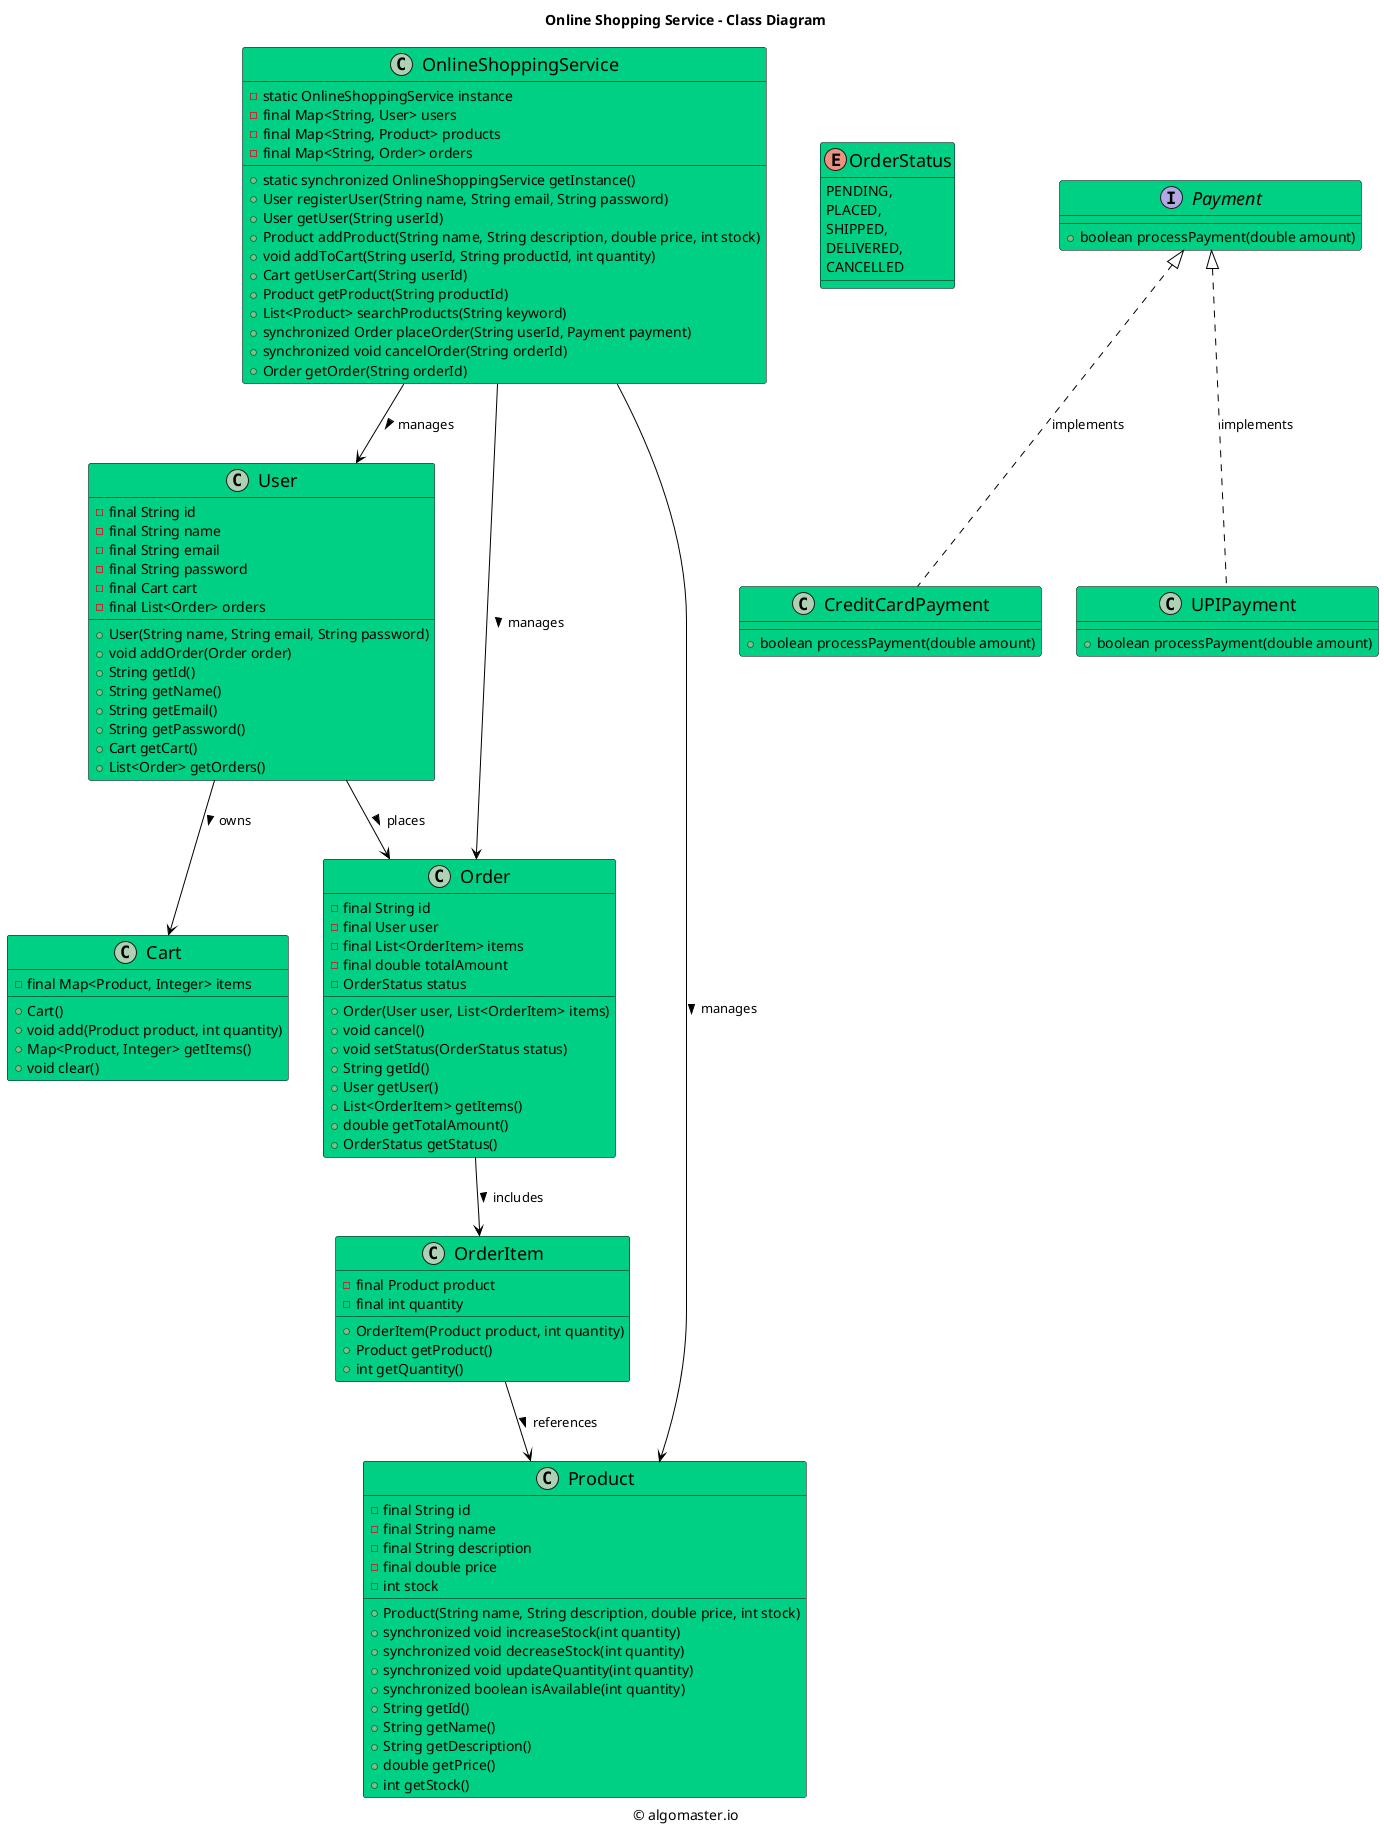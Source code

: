 ```plantuml
@startuml

title Online Shopping Service - Class Diagram

caption © algomaster.io

skinparam backgroundColor white
skinparam wrapWidth 500

skinparam class {
  BackgroundColor #00D084
  BorderColor black
  ArrowColor black
  FontSize 18
}

class OnlineShoppingService {
    - static OnlineShoppingService instance
    - final Map<String, User> users
    - final Map<String, Product> products
    - final Map<String, Order> orders
    + static synchronized OnlineShoppingService getInstance()
    + User registerUser(String name, String email, String password)
    + User getUser(String userId)
    + Product addProduct(String name, String description, double price, int stock)
    + void addToCart(String userId, String productId, int quantity)
    + Cart getUserCart(String userId)
    + Product getProduct(String productId)
    + List<Product> searchProducts(String keyword)
    + synchronized Order placeOrder(String userId, Payment payment)
    + synchronized void cancelOrder(String orderId)
    + Order getOrder(String orderId)
}

class User {
    - final String id
    - final String name
    - final String email
    - final String password
    - final Cart cart
    - final List<Order> orders
    + User(String name, String email, String password)
    + void addOrder(Order order)
    + String getId()
    + String getName()
    + String getEmail()
    + String getPassword()
    + Cart getCart()
    + List<Order> getOrders()
}

class Order {
    - final String id
    - final User user
    - final List<OrderItem> items
    - final double totalAmount
    - OrderStatus status
    + Order(User user, List<OrderItem> items)
    + void cancel()
    + void setStatus(OrderStatus status)
    + String getId()
    + User getUser()
    + List<OrderItem> getItems()
    + double getTotalAmount()
    + OrderStatus getStatus()
}

class OrderItem {
    - final Product product
    - final int quantity
    + OrderItem(Product product, int quantity)
    + Product getProduct()
    + int getQuantity()
}

class Product {
    - final String id
    - final String name
    - final String description
    - final double price
    - int stock
    + Product(String name, String description, double price, int stock)
    + synchronized void increaseStock(int quantity)
    + synchronized void decreaseStock(int quantity)
    + synchronized void updateQuantity(int quantity)
    + synchronized boolean isAvailable(int quantity)
    + String getId()
    + String getName()
    + String getDescription()
    + double getPrice()
    + int getStock()
}

class Cart {
    - final Map<Product, Integer> items
    + Cart()
    + void add(Product product, int quantity)
    + Map<Product, Integer> getItems()
    + void clear()
}

enum OrderStatus {
    PENDING,
    PLACED,
    SHIPPED,
    DELIVERED,
    CANCELLED
}

interface Payment {
    + boolean processPayment(double amount)
}

class CreditCardPayment {
    + boolean processPayment(double amount)
}

class UPIPayment {
    + boolean processPayment(double amount)
}

OnlineShoppingService --> User: manages >
OnlineShoppingService --> Product: manages >
OnlineShoppingService --> Order: manages >
User --> Order: places >
User --> Cart: owns >
Order --> OrderItem: includes >
OrderItem --> Product: references >
Payment <|.. CreditCardPayment: implements
Payment <|.. UPIPayment: implements

@enduml
```
